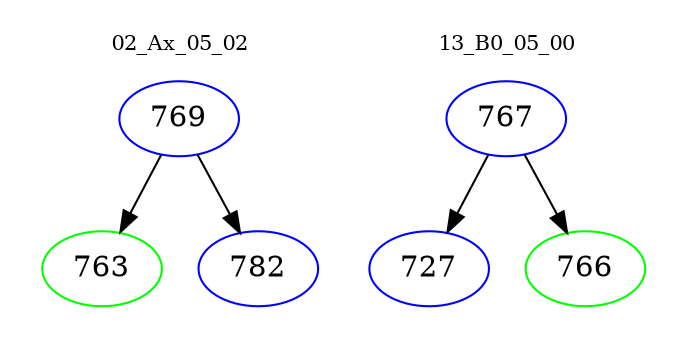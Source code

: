 digraph{
subgraph cluster_0 {
color = white
label = "02_Ax_05_02";
fontsize=10;
T0_769 [label="769", color="blue"]
T0_769 -> T0_763 [color="black"]
T0_763 [label="763", color="green"]
T0_769 -> T0_782 [color="black"]
T0_782 [label="782", color="blue"]
}
subgraph cluster_1 {
color = white
label = "13_B0_05_00";
fontsize=10;
T1_767 [label="767", color="blue"]
T1_767 -> T1_727 [color="black"]
T1_727 [label="727", color="blue"]
T1_767 -> T1_766 [color="black"]
T1_766 [label="766", color="green"]
}
}
